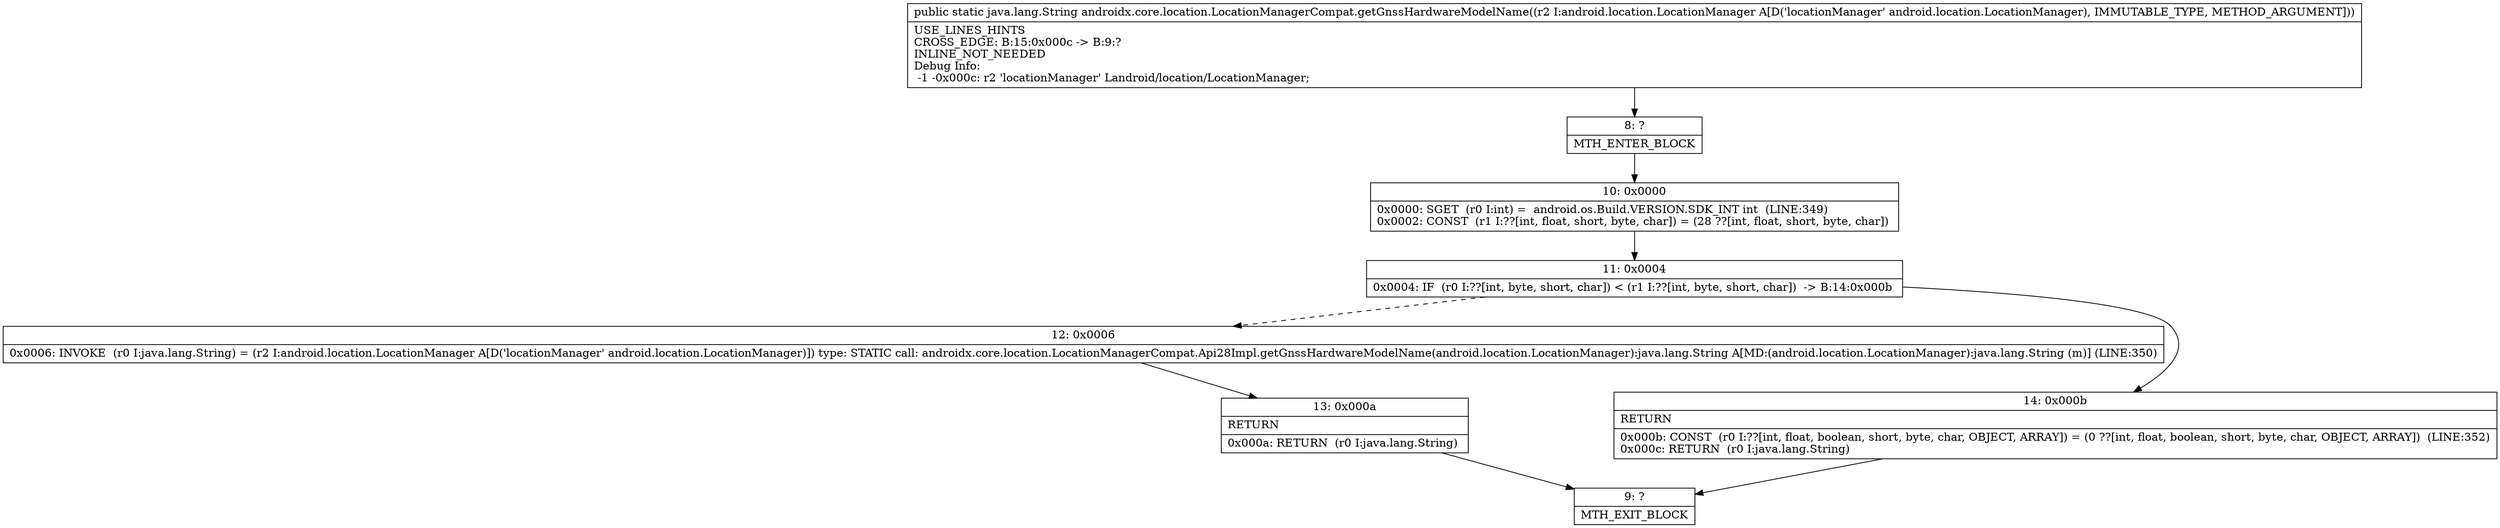 digraph "CFG forandroidx.core.location.LocationManagerCompat.getGnssHardwareModelName(Landroid\/location\/LocationManager;)Ljava\/lang\/String;" {
Node_8 [shape=record,label="{8\:\ ?|MTH_ENTER_BLOCK\l}"];
Node_10 [shape=record,label="{10\:\ 0x0000|0x0000: SGET  (r0 I:int) =  android.os.Build.VERSION.SDK_INT int  (LINE:349)\l0x0002: CONST  (r1 I:??[int, float, short, byte, char]) = (28 ??[int, float, short, byte, char]) \l}"];
Node_11 [shape=record,label="{11\:\ 0x0004|0x0004: IF  (r0 I:??[int, byte, short, char]) \< (r1 I:??[int, byte, short, char])  \-\> B:14:0x000b \l}"];
Node_12 [shape=record,label="{12\:\ 0x0006|0x0006: INVOKE  (r0 I:java.lang.String) = (r2 I:android.location.LocationManager A[D('locationManager' android.location.LocationManager)]) type: STATIC call: androidx.core.location.LocationManagerCompat.Api28Impl.getGnssHardwareModelName(android.location.LocationManager):java.lang.String A[MD:(android.location.LocationManager):java.lang.String (m)] (LINE:350)\l}"];
Node_13 [shape=record,label="{13\:\ 0x000a|RETURN\l|0x000a: RETURN  (r0 I:java.lang.String) \l}"];
Node_9 [shape=record,label="{9\:\ ?|MTH_EXIT_BLOCK\l}"];
Node_14 [shape=record,label="{14\:\ 0x000b|RETURN\l|0x000b: CONST  (r0 I:??[int, float, boolean, short, byte, char, OBJECT, ARRAY]) = (0 ??[int, float, boolean, short, byte, char, OBJECT, ARRAY])  (LINE:352)\l0x000c: RETURN  (r0 I:java.lang.String) \l}"];
MethodNode[shape=record,label="{public static java.lang.String androidx.core.location.LocationManagerCompat.getGnssHardwareModelName((r2 I:android.location.LocationManager A[D('locationManager' android.location.LocationManager), IMMUTABLE_TYPE, METHOD_ARGUMENT]))  | USE_LINES_HINTS\lCROSS_EDGE: B:15:0x000c \-\> B:9:?\lINLINE_NOT_NEEDED\lDebug Info:\l  \-1 \-0x000c: r2 'locationManager' Landroid\/location\/LocationManager;\l}"];
MethodNode -> Node_8;Node_8 -> Node_10;
Node_10 -> Node_11;
Node_11 -> Node_12[style=dashed];
Node_11 -> Node_14;
Node_12 -> Node_13;
Node_13 -> Node_9;
Node_14 -> Node_9;
}

